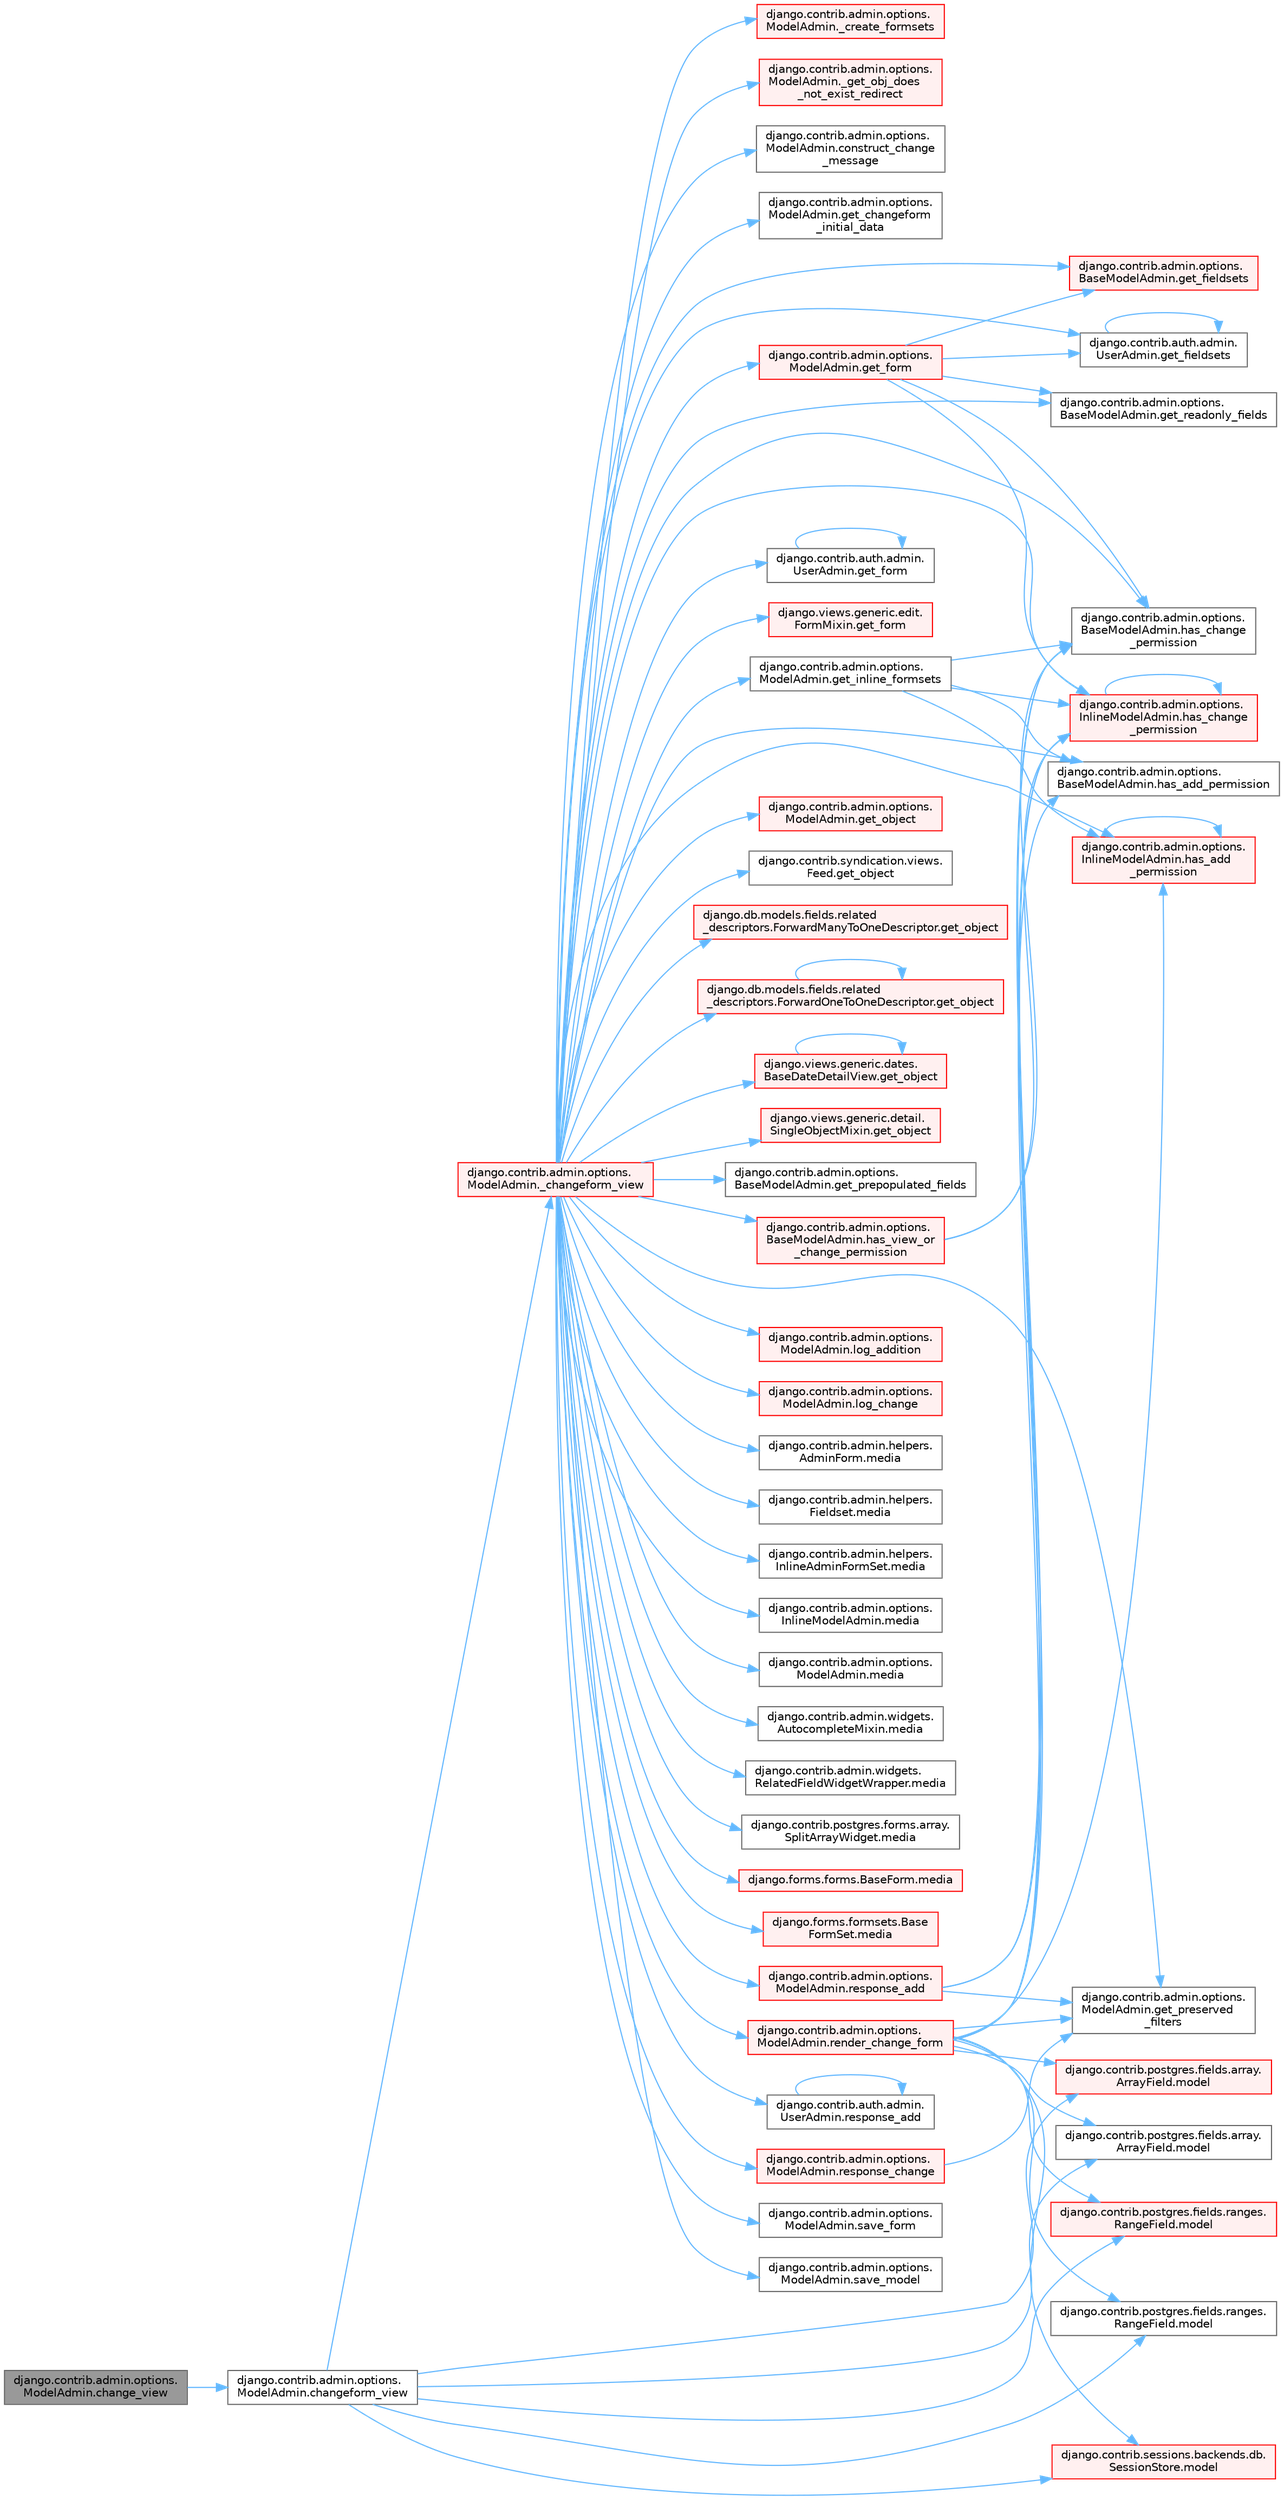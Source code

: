digraph "django.contrib.admin.options.ModelAdmin.change_view"
{
 // LATEX_PDF_SIZE
  bgcolor="transparent";
  edge [fontname=Helvetica,fontsize=10,labelfontname=Helvetica,labelfontsize=10];
  node [fontname=Helvetica,fontsize=10,shape=box,height=0.2,width=0.4];
  rankdir="LR";
  Node1 [id="Node000001",label="django.contrib.admin.options.\lModelAdmin.change_view",height=0.2,width=0.4,color="gray40", fillcolor="grey60", style="filled", fontcolor="black",tooltip=" "];
  Node1 -> Node2 [id="edge1_Node000001_Node000002",color="steelblue1",style="solid",tooltip=" "];
  Node2 [id="Node000002",label="django.contrib.admin.options.\lModelAdmin.changeform_view",height=0.2,width=0.4,color="grey40", fillcolor="white", style="filled",URL="$classdjango_1_1contrib_1_1admin_1_1options_1_1_model_admin.html#ac91e54453f9d73e9e12ad8dd8f138225",tooltip=" "];
  Node2 -> Node3 [id="edge2_Node000002_Node000003",color="steelblue1",style="solid",tooltip=" "];
  Node3 [id="Node000003",label="django.contrib.admin.options.\lModelAdmin._changeform_view",height=0.2,width=0.4,color="red", fillcolor="#FFF0F0", style="filled",URL="$classdjango_1_1contrib_1_1admin_1_1options_1_1_model_admin.html#a06082f9f8128d66a16cda8098c673dae",tooltip=" "];
  Node3 -> Node4 [id="edge3_Node000003_Node000004",color="steelblue1",style="solid",tooltip=" "];
  Node4 [id="Node000004",label="django.contrib.admin.options.\lModelAdmin._create_formsets",height=0.2,width=0.4,color="red", fillcolor="#FFF0F0", style="filled",URL="$classdjango_1_1contrib_1_1admin_1_1options_1_1_model_admin.html#a1e90319657feff8c8870787c9a7be9a3",tooltip=" "];
  Node3 -> Node16 [id="edge4_Node000003_Node000016",color="steelblue1",style="solid",tooltip=" "];
  Node16 [id="Node000016",label="django.contrib.admin.options.\lModelAdmin._get_obj_does\l_not_exist_redirect",height=0.2,width=0.4,color="red", fillcolor="#FFF0F0", style="filled",URL="$classdjango_1_1contrib_1_1admin_1_1options_1_1_model_admin.html#a7a34a53e8286ec413cee8ca8d345a8bc",tooltip=" "];
  Node3 -> Node18 [id="edge5_Node000003_Node000018",color="steelblue1",style="solid",tooltip=" "];
  Node18 [id="Node000018",label="django.contrib.admin.options.\lModelAdmin.construct_change\l_message",height=0.2,width=0.4,color="grey40", fillcolor="white", style="filled",URL="$classdjango_1_1contrib_1_1admin_1_1options_1_1_model_admin.html#ae247fb26756f4c8ca92d3e366909bdc9",tooltip=" "];
  Node3 -> Node19 [id="edge6_Node000003_Node000019",color="steelblue1",style="solid",tooltip=" "];
  Node19 [id="Node000019",label="django.contrib.admin.options.\lModelAdmin.get_changeform\l_initial_data",height=0.2,width=0.4,color="grey40", fillcolor="white", style="filled",URL="$classdjango_1_1contrib_1_1admin_1_1options_1_1_model_admin.html#a3bc11fe66dfaa80b1abb6a93fb56b9ab",tooltip=" "];
  Node3 -> Node20 [id="edge7_Node000003_Node000020",color="steelblue1",style="solid",tooltip=" "];
  Node20 [id="Node000020",label="django.contrib.admin.options.\lBaseModelAdmin.get_fieldsets",height=0.2,width=0.4,color="red", fillcolor="#FFF0F0", style="filled",URL="$classdjango_1_1contrib_1_1admin_1_1options_1_1_base_model_admin.html#ad7e239e34ac459bcbe73cc0ef014249e",tooltip=" "];
  Node3 -> Node40 [id="edge8_Node000003_Node000040",color="steelblue1",style="solid",tooltip=" "];
  Node40 [id="Node000040",label="django.contrib.auth.admin.\lUserAdmin.get_fieldsets",height=0.2,width=0.4,color="grey40", fillcolor="white", style="filled",URL="$classdjango_1_1contrib_1_1auth_1_1admin_1_1_user_admin.html#af5ee69109448dfaa213596c17b1df257",tooltip=" "];
  Node40 -> Node40 [id="edge9_Node000040_Node000040",color="steelblue1",style="solid",tooltip=" "];
  Node3 -> Node44 [id="edge10_Node000003_Node000044",color="steelblue1",style="solid",tooltip=" "];
  Node44 [id="Node000044",label="django.contrib.admin.options.\lModelAdmin.get_form",height=0.2,width=0.4,color="red", fillcolor="#FFF0F0", style="filled",URL="$classdjango_1_1contrib_1_1admin_1_1options_1_1_model_admin.html#a57f87fb2bbbe6d71b86dee23eff86522",tooltip=" "];
  Node44 -> Node20 [id="edge11_Node000044_Node000020",color="steelblue1",style="solid",tooltip=" "];
  Node44 -> Node40 [id="edge12_Node000044_Node000040",color="steelblue1",style="solid",tooltip=" "];
  Node44 -> Node41 [id="edge13_Node000044_Node000041",color="steelblue1",style="solid",tooltip=" "];
  Node41 [id="Node000041",label="django.contrib.admin.options.\lBaseModelAdmin.get_readonly_fields",height=0.2,width=0.4,color="grey40", fillcolor="white", style="filled",URL="$classdjango_1_1contrib_1_1admin_1_1options_1_1_base_model_admin.html#a170b8486910918e4de66e130bd493939",tooltip=" "];
  Node44 -> Node45 [id="edge14_Node000044_Node000045",color="steelblue1",style="solid",tooltip=" "];
  Node45 [id="Node000045",label="django.contrib.admin.options.\lBaseModelAdmin.has_change\l_permission",height=0.2,width=0.4,color="grey40", fillcolor="white", style="filled",URL="$classdjango_1_1contrib_1_1admin_1_1options_1_1_base_model_admin.html#a628f15a856920f62510c31333354c088",tooltip=" "];
  Node44 -> Node46 [id="edge15_Node000044_Node000046",color="steelblue1",style="solid",tooltip=" "];
  Node46 [id="Node000046",label="django.contrib.admin.options.\lInlineModelAdmin.has_change\l_permission",height=0.2,width=0.4,color="red", fillcolor="#FFF0F0", style="filled",URL="$classdjango_1_1contrib_1_1admin_1_1options_1_1_inline_model_admin.html#afb466f69fba775be6bd44db65c2955ce",tooltip=" "];
  Node46 -> Node46 [id="edge16_Node000046_Node000046",color="steelblue1",style="solid",tooltip=" "];
  Node3 -> Node48 [id="edge17_Node000003_Node000048",color="steelblue1",style="solid",tooltip=" "];
  Node48 [id="Node000048",label="django.contrib.auth.admin.\lUserAdmin.get_form",height=0.2,width=0.4,color="grey40", fillcolor="white", style="filled",URL="$classdjango_1_1contrib_1_1auth_1_1admin_1_1_user_admin.html#a31237fb5aeadd7f01de3fe0957e1e1f7",tooltip=" "];
  Node48 -> Node48 [id="edge18_Node000048_Node000048",color="steelblue1",style="solid",tooltip=" "];
  Node3 -> Node49 [id="edge19_Node000003_Node000049",color="steelblue1",style="solid",tooltip=" "];
  Node49 [id="Node000049",label="django.views.generic.edit.\lFormMixin.get_form",height=0.2,width=0.4,color="red", fillcolor="#FFF0F0", style="filled",URL="$classdjango_1_1views_1_1generic_1_1edit_1_1_form_mixin.html#af3ab4348d2bf2a9b5ceb04c079a20ea5",tooltip=" "];
  Node3 -> Node4537 [id="edge20_Node000003_Node004537",color="steelblue1",style="solid",tooltip=" "];
  Node4537 [id="Node004537",label="django.contrib.admin.options.\lModelAdmin.get_inline_formsets",height=0.2,width=0.4,color="grey40", fillcolor="white", style="filled",URL="$classdjango_1_1contrib_1_1admin_1_1options_1_1_model_admin.html#ae4e03f1e8719f4a7ee095dea3f04d3b0",tooltip=" "];
  Node4537 -> Node4538 [id="edge21_Node004537_Node004538",color="steelblue1",style="solid",tooltip=" "];
  Node4538 [id="Node004538",label="django.contrib.admin.options.\lBaseModelAdmin.has_add_permission",height=0.2,width=0.4,color="grey40", fillcolor="white", style="filled",URL="$classdjango_1_1contrib_1_1admin_1_1options_1_1_base_model_admin.html#a34a089d4d9f5f22ce5f3aaf33a7d94c3",tooltip=" "];
  Node4537 -> Node4539 [id="edge22_Node004537_Node004539",color="steelblue1",style="solid",tooltip=" "];
  Node4539 [id="Node004539",label="django.contrib.admin.options.\lInlineModelAdmin.has_add\l_permission",height=0.2,width=0.4,color="red", fillcolor="#FFF0F0", style="filled",URL="$classdjango_1_1contrib_1_1admin_1_1options_1_1_inline_model_admin.html#a3f4cd603df21bb0799662faa04b5bbe8",tooltip=" "];
  Node4539 -> Node4539 [id="edge23_Node004539_Node004539",color="steelblue1",style="solid",tooltip=" "];
  Node4537 -> Node45 [id="edge24_Node004537_Node000045",color="steelblue1",style="solid",tooltip=" "];
  Node4537 -> Node46 [id="edge25_Node004537_Node000046",color="steelblue1",style="solid",tooltip=" "];
  Node3 -> Node4540 [id="edge26_Node000003_Node004540",color="steelblue1",style="solid",tooltip=" "];
  Node4540 [id="Node004540",label="django.contrib.admin.options.\lModelAdmin.get_object",height=0.2,width=0.4,color="red", fillcolor="#FFF0F0", style="filled",URL="$classdjango_1_1contrib_1_1admin_1_1options_1_1_model_admin.html#ac7b9acc5607b931a130f004f73adcc6c",tooltip=" "];
  Node3 -> Node4541 [id="edge27_Node000003_Node004541",color="steelblue1",style="solid",tooltip=" "];
  Node4541 [id="Node004541",label="django.contrib.syndication.views.\lFeed.get_object",height=0.2,width=0.4,color="grey40", fillcolor="white", style="filled",URL="$classdjango_1_1contrib_1_1syndication_1_1views_1_1_feed.html#aca97bf9a86566b880b339170b2b4880c",tooltip=" "];
  Node3 -> Node4542 [id="edge28_Node000003_Node004542",color="steelblue1",style="solid",tooltip=" "];
  Node4542 [id="Node004542",label="django.db.models.fields.related\l_descriptors.ForwardManyToOneDescriptor.get_object",height=0.2,width=0.4,color="red", fillcolor="#FFF0F0", style="filled",URL="$classdjango_1_1db_1_1models_1_1fields_1_1related__descriptors_1_1_forward_many_to_one_descriptor.html#a53e30c8b305a3998dd43c1e6357e4bc4",tooltip=" "];
  Node3 -> Node4543 [id="edge29_Node000003_Node004543",color="steelblue1",style="solid",tooltip=" "];
  Node4543 [id="Node004543",label="django.db.models.fields.related\l_descriptors.ForwardOneToOneDescriptor.get_object",height=0.2,width=0.4,color="red", fillcolor="#FFF0F0", style="filled",URL="$classdjango_1_1db_1_1models_1_1fields_1_1related__descriptors_1_1_forward_one_to_one_descriptor.html#a298296431556370e9bb0b1478febfbf3",tooltip=" "];
  Node4543 -> Node4543 [id="edge30_Node004543_Node004543",color="steelblue1",style="solid",tooltip=" "];
  Node3 -> Node4544 [id="edge31_Node000003_Node004544",color="steelblue1",style="solid",tooltip=" "];
  Node4544 [id="Node004544",label="django.views.generic.dates.\lBaseDateDetailView.get_object",height=0.2,width=0.4,color="red", fillcolor="#FFF0F0", style="filled",URL="$classdjango_1_1views_1_1generic_1_1dates_1_1_base_date_detail_view.html#a7c08557dbbb8af87ec6f8fab884e6f5e",tooltip=" "];
  Node4544 -> Node4544 [id="edge32_Node004544_Node004544",color="steelblue1",style="solid",tooltip=" "];
  Node3 -> Node4556 [id="edge33_Node000003_Node004556",color="steelblue1",style="solid",tooltip=" "];
  Node4556 [id="Node004556",label="django.views.generic.detail.\lSingleObjectMixin.get_object",height=0.2,width=0.4,color="red", fillcolor="#FFF0F0", style="filled",URL="$classdjango_1_1views_1_1generic_1_1detail_1_1_single_object_mixin.html#ab853f97e997d069a858d4bb5e93092ad",tooltip=" "];
  Node3 -> Node4557 [id="edge34_Node000003_Node004557",color="steelblue1",style="solid",tooltip=" "];
  Node4557 [id="Node004557",label="django.contrib.admin.options.\lBaseModelAdmin.get_prepopulated_fields",height=0.2,width=0.4,color="grey40", fillcolor="white", style="filled",URL="$classdjango_1_1contrib_1_1admin_1_1options_1_1_base_model_admin.html#a98cb1cf50e54553c24190b62a3272299",tooltip=" "];
  Node3 -> Node4558 [id="edge35_Node000003_Node004558",color="steelblue1",style="solid",tooltip=" "];
  Node4558 [id="Node004558",label="django.contrib.admin.options.\lModelAdmin.get_preserved\l_filters",height=0.2,width=0.4,color="grey40", fillcolor="white", style="filled",URL="$classdjango_1_1contrib_1_1admin_1_1options_1_1_model_admin.html#a598fad1fbdfd61e2336ea8580809657d",tooltip=" "];
  Node3 -> Node41 [id="edge36_Node000003_Node000041",color="steelblue1",style="solid",tooltip=" "];
  Node3 -> Node4538 [id="edge37_Node000003_Node004538",color="steelblue1",style="solid",tooltip=" "];
  Node3 -> Node4539 [id="edge38_Node000003_Node004539",color="steelblue1",style="solid",tooltip=" "];
  Node3 -> Node45 [id="edge39_Node000003_Node000045",color="steelblue1",style="solid",tooltip=" "];
  Node3 -> Node46 [id="edge40_Node000003_Node000046",color="steelblue1",style="solid",tooltip=" "];
  Node3 -> Node2824 [id="edge41_Node000003_Node002824",color="steelblue1",style="solid",tooltip=" "];
  Node2824 [id="Node002824",label="django.contrib.admin.options.\lBaseModelAdmin.has_view_or\l_change_permission",height=0.2,width=0.4,color="red", fillcolor="#FFF0F0", style="filled",URL="$classdjango_1_1contrib_1_1admin_1_1options_1_1_base_model_admin.html#a218c5fb68fadfcf6e8e49172ad1d317c",tooltip=" "];
  Node2824 -> Node45 [id="edge42_Node002824_Node000045",color="steelblue1",style="solid",tooltip=" "];
  Node2824 -> Node46 [id="edge43_Node002824_Node000046",color="steelblue1",style="solid",tooltip=" "];
  Node3 -> Node4559 [id="edge44_Node000003_Node004559",color="steelblue1",style="solid",tooltip=" "];
  Node4559 [id="Node004559",label="django.contrib.admin.options.\lModelAdmin.log_addition",height=0.2,width=0.4,color="red", fillcolor="#FFF0F0", style="filled",URL="$classdjango_1_1contrib_1_1admin_1_1options_1_1_model_admin.html#aa7f19522fd629c45834ba1979ab24e55",tooltip=" "];
  Node3 -> Node4561 [id="edge45_Node000003_Node004561",color="steelblue1",style="solid",tooltip=" "];
  Node4561 [id="Node004561",label="django.contrib.admin.options.\lModelAdmin.log_change",height=0.2,width=0.4,color="red", fillcolor="#FFF0F0", style="filled",URL="$classdjango_1_1contrib_1_1admin_1_1options_1_1_model_admin.html#a1bd311c6691b2f752bd3433169a49583",tooltip=" "];
  Node3 -> Node4562 [id="edge46_Node000003_Node004562",color="steelblue1",style="solid",tooltip=" "];
  Node4562 [id="Node004562",label="django.contrib.admin.helpers.\lAdminForm.media",height=0.2,width=0.4,color="grey40", fillcolor="white", style="filled",URL="$classdjango_1_1contrib_1_1admin_1_1helpers_1_1_admin_form.html#a683c686cc5c5a7ece3225dd7c829e267",tooltip=" "];
  Node3 -> Node4563 [id="edge47_Node000003_Node004563",color="steelblue1",style="solid",tooltip=" "];
  Node4563 [id="Node004563",label="django.contrib.admin.helpers.\lFieldset.media",height=0.2,width=0.4,color="grey40", fillcolor="white", style="filled",URL="$classdjango_1_1contrib_1_1admin_1_1helpers_1_1_fieldset.html#a213d356f55b51df5f324b83702098e35",tooltip=" "];
  Node3 -> Node4564 [id="edge48_Node000003_Node004564",color="steelblue1",style="solid",tooltip=" "];
  Node4564 [id="Node004564",label="django.contrib.admin.helpers.\lInlineAdminFormSet.media",height=0.2,width=0.4,color="grey40", fillcolor="white", style="filled",URL="$classdjango_1_1contrib_1_1admin_1_1helpers_1_1_inline_admin_form_set.html#a86b858dca6af9206be453ec693493afb",tooltip=" "];
  Node3 -> Node4565 [id="edge49_Node000003_Node004565",color="steelblue1",style="solid",tooltip=" "];
  Node4565 [id="Node004565",label="django.contrib.admin.options.\lInlineModelAdmin.media",height=0.2,width=0.4,color="grey40", fillcolor="white", style="filled",URL="$classdjango_1_1contrib_1_1admin_1_1options_1_1_inline_model_admin.html#ae1f38787c1a964ab4e9e88572f6a193a",tooltip=" "];
  Node3 -> Node4566 [id="edge50_Node000003_Node004566",color="steelblue1",style="solid",tooltip=" "];
  Node4566 [id="Node004566",label="django.contrib.admin.options.\lModelAdmin.media",height=0.2,width=0.4,color="grey40", fillcolor="white", style="filled",URL="$classdjango_1_1contrib_1_1admin_1_1options_1_1_model_admin.html#a4747e2703b1c6005db0dd85c795f76bc",tooltip=" "];
  Node3 -> Node4567 [id="edge51_Node000003_Node004567",color="steelblue1",style="solid",tooltip=" "];
  Node4567 [id="Node004567",label="django.contrib.admin.widgets.\lAutocompleteMixin.media",height=0.2,width=0.4,color="grey40", fillcolor="white", style="filled",URL="$classdjango_1_1contrib_1_1admin_1_1widgets_1_1_autocomplete_mixin.html#ae270cc07d5bb5cce3aae219c2153cb81",tooltip=" "];
  Node3 -> Node4568 [id="edge52_Node000003_Node004568",color="steelblue1",style="solid",tooltip=" "];
  Node4568 [id="Node004568",label="django.contrib.admin.widgets.\lRelatedFieldWidgetWrapper.media",height=0.2,width=0.4,color="grey40", fillcolor="white", style="filled",URL="$classdjango_1_1contrib_1_1admin_1_1widgets_1_1_related_field_widget_wrapper.html#ac7e2a73995556d6827de763ea41c187b",tooltip=" "];
  Node3 -> Node4569 [id="edge53_Node000003_Node004569",color="steelblue1",style="solid",tooltip=" "];
  Node4569 [id="Node004569",label="django.contrib.postgres.forms.array.\lSplitArrayWidget.media",height=0.2,width=0.4,color="grey40", fillcolor="white", style="filled",URL="$classdjango_1_1contrib_1_1postgres_1_1forms_1_1array_1_1_split_array_widget.html#afc8c3d5f101b68ed97578c7db6b1b247",tooltip=" "];
  Node3 -> Node4570 [id="edge54_Node000003_Node004570",color="steelblue1",style="solid",tooltip=" "];
  Node4570 [id="Node004570",label="django.forms.forms.BaseForm.media",height=0.2,width=0.4,color="red", fillcolor="#FFF0F0", style="filled",URL="$classdjango_1_1forms_1_1forms_1_1_base_form.html#a727fc1f6bb2f5b56c9ca4b9a7c809753",tooltip=" "];
  Node3 -> Node4571 [id="edge55_Node000003_Node004571",color="steelblue1",style="solid",tooltip=" "];
  Node4571 [id="Node004571",label="django.forms.formsets.Base\lFormSet.media",height=0.2,width=0.4,color="red", fillcolor="#FFF0F0", style="filled",URL="$classdjango_1_1forms_1_1formsets_1_1_base_form_set.html#a6f8913e4888f6eb8afa928cf91e9c8f9",tooltip=" "];
  Node3 -> Node4573 [id="edge56_Node000003_Node004573",color="steelblue1",style="solid",tooltip=" "];
  Node4573 [id="Node004573",label="django.contrib.admin.options.\lModelAdmin.render_change_form",height=0.2,width=0.4,color="red", fillcolor="#FFF0F0", style="filled",URL="$classdjango_1_1contrib_1_1admin_1_1options_1_1_model_admin.html#af25242736fea4a61d08cc2d99bfa901a",tooltip=" "];
  Node4573 -> Node4558 [id="edge57_Node004573_Node004558",color="steelblue1",style="solid",tooltip=" "];
  Node4573 -> Node4538 [id="edge58_Node004573_Node004538",color="steelblue1",style="solid",tooltip=" "];
  Node4573 -> Node4539 [id="edge59_Node004573_Node004539",color="steelblue1",style="solid",tooltip=" "];
  Node4573 -> Node45 [id="edge60_Node004573_Node000045",color="steelblue1",style="solid",tooltip=" "];
  Node4573 -> Node46 [id="edge61_Node004573_Node000046",color="steelblue1",style="solid",tooltip=" "];
  Node4573 -> Node9 [id="edge62_Node004573_Node000009",color="steelblue1",style="solid",tooltip=" "];
  Node9 [id="Node000009",label="django.contrib.postgres.fields.array.\lArrayField.model",height=0.2,width=0.4,color="red", fillcolor="#FFF0F0", style="filled",URL="$classdjango_1_1contrib_1_1postgres_1_1fields_1_1array_1_1_array_field.html#a4402eef4c4784e00671c9f229481f4c1",tooltip=" "];
  Node4573 -> Node11 [id="edge63_Node004573_Node000011",color="steelblue1",style="solid",tooltip=" "];
  Node11 [id="Node000011",label="django.contrib.postgres.fields.array.\lArrayField.model",height=0.2,width=0.4,color="grey40", fillcolor="white", style="filled",URL="$classdjango_1_1contrib_1_1postgres_1_1fields_1_1array_1_1_array_field.html#a50a2796de85f960ca282b56ef2d9446c",tooltip=" "];
  Node4573 -> Node12 [id="edge64_Node004573_Node000012",color="steelblue1",style="solid",tooltip=" "];
  Node12 [id="Node000012",label="django.contrib.postgres.fields.ranges.\lRangeField.model",height=0.2,width=0.4,color="red", fillcolor="#FFF0F0", style="filled",URL="$classdjango_1_1contrib_1_1postgres_1_1fields_1_1ranges_1_1_range_field.html#aa38c2bbd1bad0c8f9b0315ee468867a2",tooltip=" "];
  Node4573 -> Node13 [id="edge65_Node004573_Node000013",color="steelblue1",style="solid",tooltip=" "];
  Node13 [id="Node000013",label="django.contrib.postgres.fields.ranges.\lRangeField.model",height=0.2,width=0.4,color="grey40", fillcolor="white", style="filled",URL="$classdjango_1_1contrib_1_1postgres_1_1fields_1_1ranges_1_1_range_field.html#a91b36827f010affd1ff89569cf40d1af",tooltip=" "];
  Node4573 -> Node14 [id="edge66_Node004573_Node000014",color="steelblue1",style="solid",tooltip=" "];
  Node14 [id="Node000014",label="django.contrib.sessions.backends.db.\lSessionStore.model",height=0.2,width=0.4,color="red", fillcolor="#FFF0F0", style="filled",URL="$classdjango_1_1contrib_1_1sessions_1_1backends_1_1db_1_1_session_store.html#af52cfb4371af389c8bd4a6780274c403",tooltip=" "];
  Node3 -> Node4577 [id="edge67_Node000003_Node004577",color="steelblue1",style="solid",tooltip=" "];
  Node4577 [id="Node004577",label="django.contrib.admin.options.\lModelAdmin.response_add",height=0.2,width=0.4,color="red", fillcolor="#FFF0F0", style="filled",URL="$classdjango_1_1contrib_1_1admin_1_1options_1_1_model_admin.html#a1aa8884d9088a097877c29a6abea1640",tooltip=" "];
  Node4577 -> Node4558 [id="edge68_Node004577_Node004558",color="steelblue1",style="solid",tooltip=" "];
  Node4577 -> Node45 [id="edge69_Node004577_Node000045",color="steelblue1",style="solid",tooltip=" "];
  Node4577 -> Node46 [id="edge70_Node004577_Node000046",color="steelblue1",style="solid",tooltip=" "];
  Node3 -> Node4581 [id="edge71_Node000003_Node004581",color="steelblue1",style="solid",tooltip=" "];
  Node4581 [id="Node004581",label="django.contrib.auth.admin.\lUserAdmin.response_add",height=0.2,width=0.4,color="grey40", fillcolor="white", style="filled",URL="$classdjango_1_1contrib_1_1auth_1_1admin_1_1_user_admin.html#a01480532b57aaa37b61210bff34ff33b",tooltip=" "];
  Node4581 -> Node4581 [id="edge72_Node004581_Node004581",color="steelblue1",style="solid",tooltip=" "];
  Node3 -> Node4582 [id="edge73_Node000003_Node004582",color="steelblue1",style="solid",tooltip=" "];
  Node4582 [id="Node004582",label="django.contrib.admin.options.\lModelAdmin.response_change",height=0.2,width=0.4,color="red", fillcolor="#FFF0F0", style="filled",URL="$classdjango_1_1contrib_1_1admin_1_1options_1_1_model_admin.html#add50441458d2c08bed7e26115a4df89c",tooltip=" "];
  Node4582 -> Node4558 [id="edge74_Node004582_Node004558",color="steelblue1",style="solid",tooltip=" "];
  Node3 -> Node4584 [id="edge75_Node000003_Node004584",color="steelblue1",style="solid",tooltip=" "];
  Node4584 [id="Node004584",label="django.contrib.admin.options.\lModelAdmin.save_form",height=0.2,width=0.4,color="grey40", fillcolor="white", style="filled",URL="$classdjango_1_1contrib_1_1admin_1_1options_1_1_model_admin.html#a214028357911fa6ae23a8158461133e9",tooltip=" "];
  Node3 -> Node4585 [id="edge76_Node000003_Node004585",color="steelblue1",style="solid",tooltip=" "];
  Node4585 [id="Node004585",label="django.contrib.admin.options.\lModelAdmin.save_model",height=0.2,width=0.4,color="grey40", fillcolor="white", style="filled",URL="$classdjango_1_1contrib_1_1admin_1_1options_1_1_model_admin.html#a7d11c7bc8eb55a5b2e89ef919ecac07e",tooltip=" "];
  Node2 -> Node9 [id="edge77_Node000002_Node000009",color="steelblue1",style="solid",tooltip=" "];
  Node2 -> Node11 [id="edge78_Node000002_Node000011",color="steelblue1",style="solid",tooltip=" "];
  Node2 -> Node12 [id="edge79_Node000002_Node000012",color="steelblue1",style="solid",tooltip=" "];
  Node2 -> Node13 [id="edge80_Node000002_Node000013",color="steelblue1",style="solid",tooltip=" "];
  Node2 -> Node14 [id="edge81_Node000002_Node000014",color="steelblue1",style="solid",tooltip=" "];
}
